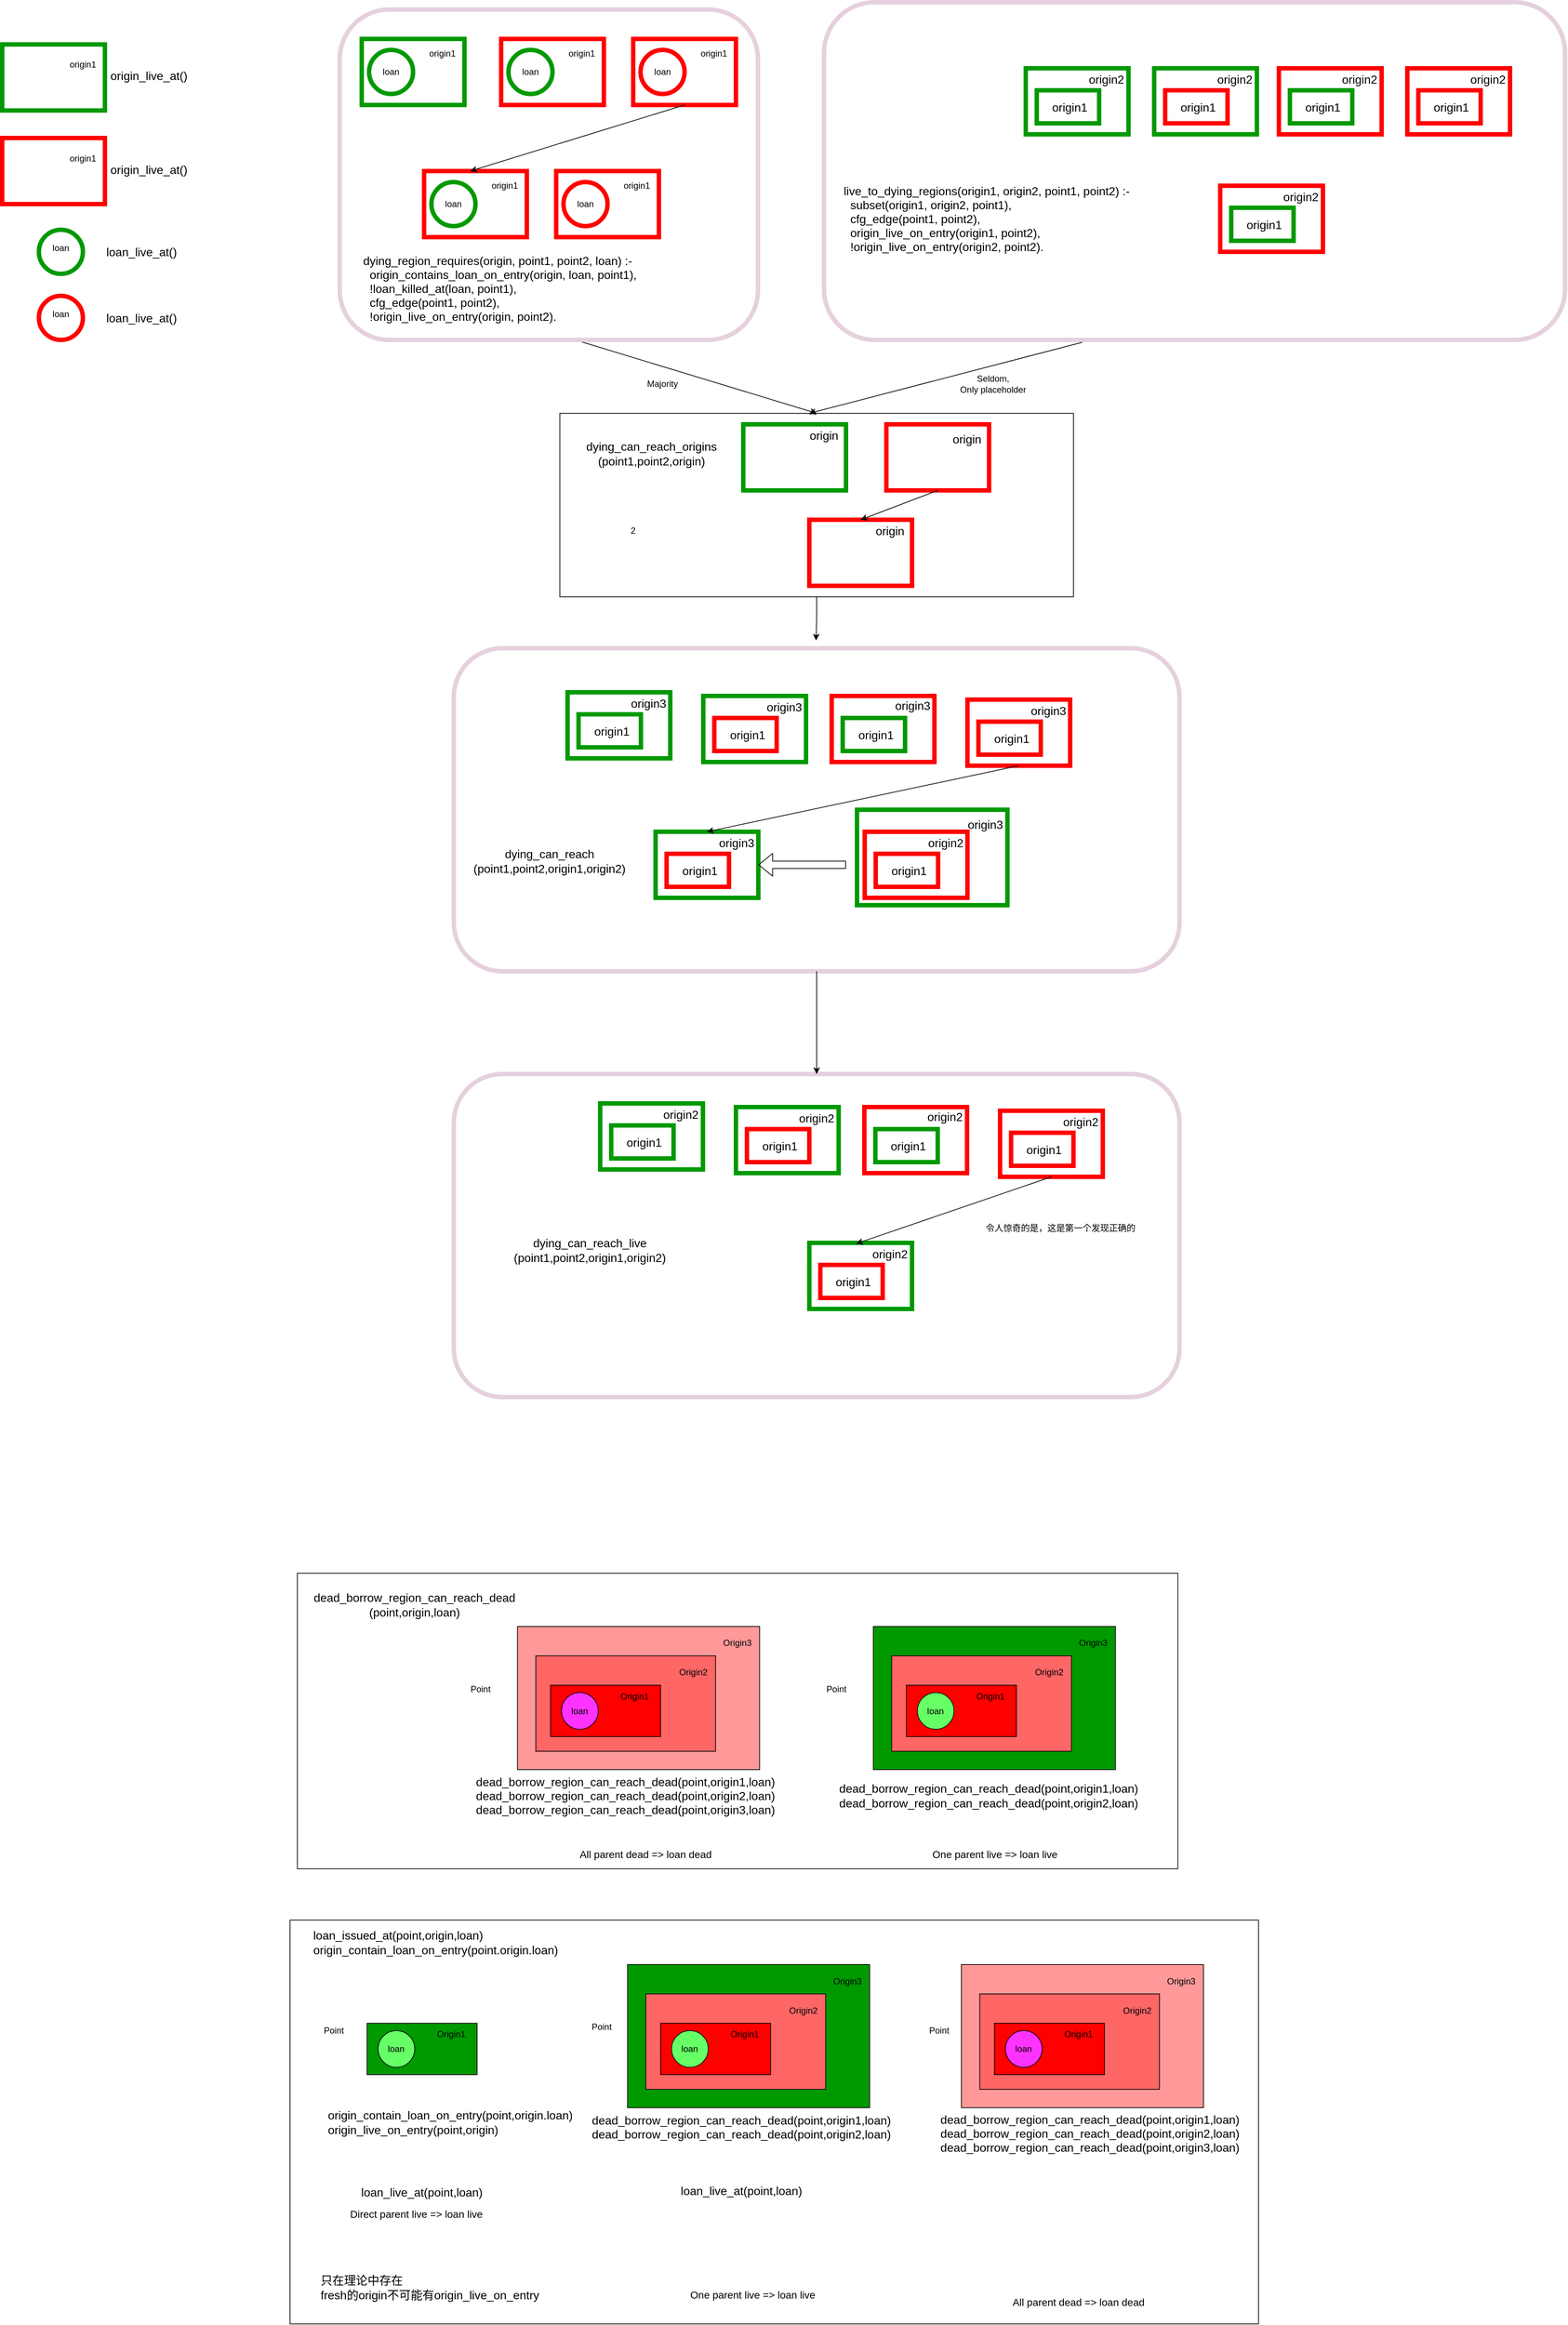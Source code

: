 <mxfile version="15.1.3" type="device"><diagram id="4ItoozWEmt4UMQ_Lu-9e" name="Page-1"><mxGraphModel dx="3694" dy="2750" grid="1" gridSize="10" guides="1" tooltips="1" connect="1" arrows="1" fold="1" page="1" pageScale="1" pageWidth="850" pageHeight="1100" math="0" shadow="0"><root><mxCell id="0"/><mxCell id="1" parent="0"/><mxCell id="hP6y3VwqV3rYE7MSqWvt-100" value="" style="rounded=1;whiteSpace=wrap;html=1;strokeWidth=6;strokeColor=#E6D0DE;" parent="1" vertex="1"><mxGeometry x="-124.5" y="720" width="989" height="440" as="geometry"/></mxCell><mxCell id="QGifvjvUcCHub6nVZ4dJ-1" value="" style="rounded=0;whiteSpace=wrap;html=1;strokeColor=#009900;strokeWidth=6;" parent="1" vertex="1"><mxGeometry x="425" y="940" width="205" height="130" as="geometry"/></mxCell><mxCell id="hP6y3VwqV3rYE7MSqWvt-101" value="" style="rounded=1;whiteSpace=wrap;html=1;strokeWidth=6;strokeColor=#E6D0DE;" parent="1" vertex="1"><mxGeometry x="-124.5" y="1300" width="989" height="440" as="geometry"/></mxCell><mxCell id="hP6y3VwqV3rYE7MSqWvt-128" style="edgeStyle=orthogonalEdgeStyle;rounded=0;orthogonalLoop=1;jettySize=auto;html=1;entryX=0.5;entryY=0;entryDx=0;entryDy=0;fontSize=16;" parent="1" source="hP6y3VwqV3rYE7MSqWvt-100" target="hP6y3VwqV3rYE7MSqWvt-101" edge="1"><mxGeometry relative="1" as="geometry"/></mxCell><mxCell id="hP6y3VwqV3rYE7MSqWvt-66" value="" style="rounded=1;whiteSpace=wrap;html=1;strokeWidth=6;strokeColor=#E6D0DE;" parent="1" vertex="1"><mxGeometry x="380" y="-160" width="1010" height="460" as="geometry"/></mxCell><mxCell id="gmZS5lx-OD6srE_DfvsA-1" value="" style="rounded=0;whiteSpace=wrap;html=1;fillColor=#FFFFFF;" parent="1" vertex="1"><mxGeometry x="-337.75" y="1980" width="1200" height="402.5" as="geometry"/></mxCell><mxCell id="gmZS5lx-OD6srE_DfvsA-12" value="" style="rounded=0;whiteSpace=wrap;html=1;fillColor=#FF9999;" parent="1" vertex="1"><mxGeometry x="-37.75" y="2052.5" width="330" height="195" as="geometry"/></mxCell><mxCell id="gmZS5lx-OD6srE_DfvsA-8" value="" style="rounded=0;whiteSpace=wrap;html=1;fillColor=#FF6666;" parent="1" vertex="1"><mxGeometry x="-12.75" y="2092.5" width="245" height="130" as="geometry"/></mxCell><mxCell id="8dX1J-5f6YRlSmqiTuca-151" value="" style="edgeStyle=orthogonalEdgeStyle;rounded=0;orthogonalLoop=1;jettySize=auto;html=1;fontSize=14;entryX=0.492;entryY=-0.002;entryDx=0;entryDy=0;entryPerimeter=0;" parent="1" source="8dX1J-5f6YRlSmqiTuca-64" edge="1"><mxGeometry relative="1" as="geometry"><mxPoint x="369.24" y="709.5" as="targetPoint"/></mxGeometry></mxCell><mxCell id="8dX1J-5f6YRlSmqiTuca-64" value="" style="rounded=0;whiteSpace=wrap;html=1;fillColor=#FFFFFF;" parent="1" vertex="1"><mxGeometry x="20" y="400" width="700" height="250" as="geometry"/></mxCell><mxCell id="8dX1J-5f6YRlSmqiTuca-73" value="dying_can_reach_origins&lt;br style=&quot;font-size: 16px;&quot;&gt;(point1,point2,origin)" style="text;html=1;strokeColor=none;fillColor=none;align=center;verticalAlign=middle;whiteSpace=wrap;rounded=0;fontSize=16;" parent="1" vertex="1"><mxGeometry x="125" y="445" width="40" height="20" as="geometry"/></mxCell><mxCell id="8dX1J-5f6YRlSmqiTuca-79" value="" style="endArrow=classic;html=1;fontSize=14;exitX=0.482;exitY=1;exitDx=0;exitDy=0;exitPerimeter=0;entryX=0.5;entryY=0;entryDx=0;entryDy=0;" parent="1" target="8dX1J-5f6YRlSmqiTuca-64" edge="1"><mxGeometry width="50" height="50" relative="1" as="geometry"><mxPoint x="41" y="300" as="sourcePoint"/><mxPoint x="370" y="320" as="targetPoint"/></mxGeometry></mxCell><mxCell id="8dX1J-5f6YRlSmqiTuca-80" value="" style="endArrow=classic;html=1;fontSize=14;exitX=0.516;exitY=1.008;exitDx=0;exitDy=0;exitPerimeter=0;" parent="1" edge="1"><mxGeometry width="50" height="50" relative="1" as="geometry"><mxPoint x="732.02" y="303.28" as="sourcePoint"/><mxPoint x="360" y="400" as="targetPoint"/></mxGeometry></mxCell><mxCell id="8dX1J-5f6YRlSmqiTuca-94" value="dying_can_reach&lt;br style=&quot;font-size: 16px;&quot;&gt;(point1,point2,origin1,origin2)" style="text;html=1;strokeColor=none;fillColor=none;align=center;verticalAlign=middle;whiteSpace=wrap;rounded=0;fontSize=16;" parent="1" vertex="1"><mxGeometry x="-14.5" y="1000" width="40" height="20" as="geometry"/></mxCell><mxCell id="8dX1J-5f6YRlSmqiTuca-169" value="dying_can_reach_live&lt;br style=&quot;font-size: 16px;&quot;&gt;(point1,point2,origin1,origin2)" style="text;html=1;strokeColor=none;fillColor=none;align=center;verticalAlign=middle;whiteSpace=wrap;rounded=0;fontSize=16;" parent="1" vertex="1"><mxGeometry x="41.25" y="1530" width="40" height="20" as="geometry"/></mxCell><mxCell id="-txUx5UtsufA0qWCfWp3-2" value="Majority" style="text;html=1;strokeColor=none;fillColor=none;align=center;verticalAlign=middle;whiteSpace=wrap;rounded=0;" parent="1" vertex="1"><mxGeometry x="140" y="350" width="40" height="20" as="geometry"/></mxCell><mxCell id="-txUx5UtsufA0qWCfWp3-3" value="Seldom, &lt;br&gt;Only placeholder" style="text;html=1;strokeColor=none;fillColor=none;align=center;verticalAlign=middle;whiteSpace=wrap;rounded=0;" parent="1" vertex="1"><mxGeometry x="561" y="350" width="99" height="20" as="geometry"/></mxCell><mxCell id="Sg-m3zL4Ny38khA4gVC3-3" value="2" style="text;html=1;strokeColor=none;fillColor=none;align=center;verticalAlign=middle;whiteSpace=wrap;rounded=0;" parent="1" vertex="1"><mxGeometry x="100" y="550" width="40" height="20" as="geometry"/></mxCell><mxCell id="gmZS5lx-OD6srE_DfvsA-3" value="" style="rounded=0;whiteSpace=wrap;html=1;fillColor=#FF0000;" parent="1" vertex="1"><mxGeometry x="7.25" y="2132.5" width="150" height="70" as="geometry"/></mxCell><mxCell id="gmZS5lx-OD6srE_DfvsA-4" value="Origin1" style="text;html=1;strokeColor=none;fillColor=none;align=center;verticalAlign=middle;whiteSpace=wrap;rounded=0;" parent="1" vertex="1"><mxGeometry x="102.25" y="2137.5" width="40" height="20" as="geometry"/></mxCell><mxCell id="gmZS5lx-OD6srE_DfvsA-5" value="Point" style="text;html=1;strokeColor=none;fillColor=none;align=center;verticalAlign=middle;whiteSpace=wrap;rounded=0;fontSize=12;" parent="1" vertex="1"><mxGeometry x="-107.75" y="2127.5" width="40" height="20" as="geometry"/></mxCell><mxCell id="gmZS5lx-OD6srE_DfvsA-9" value="Origin2" style="text;html=1;strokeColor=none;fillColor=none;align=center;verticalAlign=middle;whiteSpace=wrap;rounded=0;" parent="1" vertex="1"><mxGeometry x="182.25" y="2102.5" width="40" height="25" as="geometry"/></mxCell><mxCell id="gmZS5lx-OD6srE_DfvsA-10" value="" style="ellipse;whiteSpace=wrap;html=1;aspect=fixed;fillColor=#ff33ff;" parent="1" vertex="1"><mxGeometry x="22.25" y="2142.5" width="50" height="50" as="geometry"/></mxCell><mxCell id="gmZS5lx-OD6srE_DfvsA-11" value="loan" style="text;html=1;strokeColor=none;fillColor=none;align=center;verticalAlign=middle;whiteSpace=wrap;rounded=0;" parent="1" vertex="1"><mxGeometry x="27.25" y="2157.5" width="40" height="20" as="geometry"/></mxCell><mxCell id="gmZS5lx-OD6srE_DfvsA-13" value="Origin3" style="text;html=1;strokeColor=none;fillColor=none;align=center;verticalAlign=middle;whiteSpace=wrap;rounded=0;" parent="1" vertex="1"><mxGeometry x="242.25" y="2062.5" width="40" height="25" as="geometry"/></mxCell><mxCell id="gmZS5lx-OD6srE_DfvsA-15" value="All parent dead =&amp;gt; loan dead" style="text;html=1;strokeColor=none;fillColor=none;align=center;verticalAlign=middle;whiteSpace=wrap;rounded=0;fontSize=14;" parent="1" vertex="1"><mxGeometry x="42.25" y="2352.5" width="190" height="20" as="geometry"/></mxCell><mxCell id="gmZS5lx-OD6srE_DfvsA-16" value="" style="rounded=0;whiteSpace=wrap;html=1;fillColor=#009900;" parent="1" vertex="1"><mxGeometry x="447.25" y="2052.5" width="330" height="195" as="geometry"/></mxCell><mxCell id="gmZS5lx-OD6srE_DfvsA-17" value="" style="rounded=0;whiteSpace=wrap;html=1;fillColor=#FF6666;" parent="1" vertex="1"><mxGeometry x="472.25" y="2092.5" width="245" height="130" as="geometry"/></mxCell><mxCell id="gmZS5lx-OD6srE_DfvsA-18" value="" style="rounded=0;whiteSpace=wrap;html=1;fillColor=#FF0000;" parent="1" vertex="1"><mxGeometry x="492.25" y="2132.5" width="150" height="70" as="geometry"/></mxCell><mxCell id="gmZS5lx-OD6srE_DfvsA-19" value="Origin1" style="text;html=1;strokeColor=none;fillColor=none;align=center;verticalAlign=middle;whiteSpace=wrap;rounded=0;" parent="1" vertex="1"><mxGeometry x="587.25" y="2137.5" width="40" height="20" as="geometry"/></mxCell><mxCell id="gmZS5lx-OD6srE_DfvsA-20" value="Point" style="text;html=1;strokeColor=none;fillColor=none;align=center;verticalAlign=middle;whiteSpace=wrap;rounded=0;fontSize=12;" parent="1" vertex="1"><mxGeometry x="377.25" y="2127.5" width="40" height="20" as="geometry"/></mxCell><mxCell id="gmZS5lx-OD6srE_DfvsA-21" value="Origin2" style="text;html=1;strokeColor=none;fillColor=none;align=center;verticalAlign=middle;whiteSpace=wrap;rounded=0;" parent="1" vertex="1"><mxGeometry x="667.25" y="2102.5" width="40" height="25" as="geometry"/></mxCell><mxCell id="gmZS5lx-OD6srE_DfvsA-22" value="" style="ellipse;whiteSpace=wrap;html=1;aspect=fixed;fillColor=#66ff66;" parent="1" vertex="1"><mxGeometry x="507.25" y="2142.5" width="50" height="50" as="geometry"/></mxCell><mxCell id="gmZS5lx-OD6srE_DfvsA-23" value="loan" style="text;html=1;strokeColor=none;fillColor=none;align=center;verticalAlign=middle;whiteSpace=wrap;rounded=0;" parent="1" vertex="1"><mxGeometry x="512.25" y="2157.5" width="40" height="20" as="geometry"/></mxCell><mxCell id="gmZS5lx-OD6srE_DfvsA-24" value="Origin3" style="text;html=1;strokeColor=none;fillColor=none;align=center;verticalAlign=middle;whiteSpace=wrap;rounded=0;" parent="1" vertex="1"><mxGeometry x="727.25" y="2062.5" width="40" height="25" as="geometry"/></mxCell><mxCell id="gmZS5lx-OD6srE_DfvsA-25" value="One parent live =&amp;gt; loan live" style="text;html=1;strokeColor=none;fillColor=none;align=center;verticalAlign=middle;whiteSpace=wrap;rounded=0;fontSize=14;" parent="1" vertex="1"><mxGeometry x="517.75" y="2352.5" width="190" height="20" as="geometry"/></mxCell><mxCell id="gmZS5lx-OD6srE_DfvsA-27" value="dead_borrow_region_can_reach_dead&lt;br&gt;(point,origin,loan)" style="text;html=1;strokeColor=none;fillColor=none;align=center;verticalAlign=middle;whiteSpace=wrap;rounded=0;fontSize=16;" parent="1" vertex="1"><mxGeometry x="-197.75" y="2012.5" width="40" height="20" as="geometry"/></mxCell><mxCell id="gmZS5lx-OD6srE_DfvsA-30" value="dead_borrow_region_can_reach_dead(point,origin1,loan)&lt;br&gt;dead_borrow_region_can_reach_dead(point,origin2,loan)&lt;br&gt;dead_borrow_region_can_reach_dead(point,origin3,loan)" style="text;html=1;strokeColor=none;fillColor=none;align=center;verticalAlign=middle;whiteSpace=wrap;rounded=0;fontSize=16;" parent="1" vertex="1"><mxGeometry x="-127.75" y="2272.5" width="475" height="20" as="geometry"/></mxCell><mxCell id="gmZS5lx-OD6srE_DfvsA-32" value="dead_borrow_region_can_reach_dead(point,origin1,loan)&lt;br&gt;dead_borrow_region_can_reach_dead(point,origin2,loan)&lt;br&gt;" style="text;html=1;strokeColor=none;fillColor=none;align=center;verticalAlign=middle;whiteSpace=wrap;rounded=0;fontSize=16;" parent="1" vertex="1"><mxGeometry x="367.25" y="2272.5" width="475" height="20" as="geometry"/></mxCell><mxCell id="gmZS5lx-OD6srE_DfvsA-33" value="" style="rounded=0;whiteSpace=wrap;html=1;fillColor=#FFFFFF;" parent="1" vertex="1"><mxGeometry x="-347.75" y="2452.5" width="1320" height="550" as="geometry"/></mxCell><mxCell id="gmZS5lx-OD6srE_DfvsA-36" value="" style="rounded=0;whiteSpace=wrap;html=1;fillColor=#009900;" parent="1" vertex="1"><mxGeometry x="-242.75" y="2593" width="150" height="70" as="geometry"/></mxCell><mxCell id="gmZS5lx-OD6srE_DfvsA-37" value="Origin1" style="text;html=1;strokeColor=none;fillColor=none;align=center;verticalAlign=middle;whiteSpace=wrap;rounded=0;" parent="1" vertex="1"><mxGeometry x="-147.75" y="2598" width="40" height="20" as="geometry"/></mxCell><mxCell id="gmZS5lx-OD6srE_DfvsA-38" value="Point" style="text;html=1;strokeColor=none;fillColor=none;align=center;verticalAlign=middle;whiteSpace=wrap;rounded=0;fontSize=12;" parent="1" vertex="1"><mxGeometry x="-307.75" y="2593" width="40" height="20" as="geometry"/></mxCell><mxCell id="gmZS5lx-OD6srE_DfvsA-40" value="" style="ellipse;whiteSpace=wrap;html=1;aspect=fixed;fillColor=#66ff66;" parent="1" vertex="1"><mxGeometry x="-227.75" y="2603" width="50" height="50" as="geometry"/></mxCell><mxCell id="gmZS5lx-OD6srE_DfvsA-41" value="loan" style="text;html=1;strokeColor=none;fillColor=none;align=center;verticalAlign=middle;whiteSpace=wrap;rounded=0;" parent="1" vertex="1"><mxGeometry x="-222.75" y="2618" width="40" height="20" as="geometry"/></mxCell><mxCell id="gmZS5lx-OD6srE_DfvsA-43" value="Direct parent live =&amp;gt; loan live" style="text;html=1;strokeColor=none;fillColor=none;align=center;verticalAlign=middle;whiteSpace=wrap;rounded=0;fontSize=14;" parent="1" vertex="1"><mxGeometry x="-317.75" y="2842.5" width="285" height="20" as="geometry"/></mxCell><mxCell id="gmZS5lx-OD6srE_DfvsA-44" value="" style="rounded=0;whiteSpace=wrap;html=1;fillColor=#009900;" parent="1" vertex="1"><mxGeometry x="112.25" y="2513" width="330" height="195" as="geometry"/></mxCell><mxCell id="gmZS5lx-OD6srE_DfvsA-45" value="" style="rounded=0;whiteSpace=wrap;html=1;fillColor=#FF6666;" parent="1" vertex="1"><mxGeometry x="137.25" y="2553" width="245" height="130" as="geometry"/></mxCell><mxCell id="gmZS5lx-OD6srE_DfvsA-46" value="" style="rounded=0;whiteSpace=wrap;html=1;fillColor=#FF0000;" parent="1" vertex="1"><mxGeometry x="157.25" y="2593" width="150" height="70" as="geometry"/></mxCell><mxCell id="gmZS5lx-OD6srE_DfvsA-47" value="Origin1" style="text;html=1;strokeColor=none;fillColor=none;align=center;verticalAlign=middle;whiteSpace=wrap;rounded=0;" parent="1" vertex="1"><mxGeometry x="252.25" y="2598" width="40" height="20" as="geometry"/></mxCell><mxCell id="gmZS5lx-OD6srE_DfvsA-48" value="Point" style="text;html=1;strokeColor=none;fillColor=none;align=center;verticalAlign=middle;whiteSpace=wrap;rounded=0;fontSize=12;" parent="1" vertex="1"><mxGeometry x="57.25" y="2588" width="40" height="20" as="geometry"/></mxCell><mxCell id="gmZS5lx-OD6srE_DfvsA-49" value="Origin2" style="text;html=1;strokeColor=none;fillColor=none;align=center;verticalAlign=middle;whiteSpace=wrap;rounded=0;" parent="1" vertex="1"><mxGeometry x="332.25" y="2563" width="40" height="25" as="geometry"/></mxCell><mxCell id="gmZS5lx-OD6srE_DfvsA-50" value="" style="ellipse;whiteSpace=wrap;html=1;aspect=fixed;fillColor=#66ff66;" parent="1" vertex="1"><mxGeometry x="172.25" y="2603" width="50" height="50" as="geometry"/></mxCell><mxCell id="gmZS5lx-OD6srE_DfvsA-51" value="loan" style="text;html=1;strokeColor=none;fillColor=none;align=center;verticalAlign=middle;whiteSpace=wrap;rounded=0;" parent="1" vertex="1"><mxGeometry x="177.25" y="2618" width="40" height="20" as="geometry"/></mxCell><mxCell id="gmZS5lx-OD6srE_DfvsA-52" value="Origin3" style="text;html=1;strokeColor=none;fillColor=none;align=center;verticalAlign=middle;whiteSpace=wrap;rounded=0;" parent="1" vertex="1"><mxGeometry x="392.25" y="2523" width="40" height="25" as="geometry"/></mxCell><mxCell id="gmZS5lx-OD6srE_DfvsA-53" value="One parent live =&amp;gt; loan live" style="text;html=1;strokeColor=none;fillColor=none;align=center;verticalAlign=middle;whiteSpace=wrap;rounded=0;fontSize=14;" parent="1" vertex="1"><mxGeometry x="188.25" y="2952.5" width="190" height="20" as="geometry"/></mxCell><mxCell id="gmZS5lx-OD6srE_DfvsA-54" value="loan_issued_at(point,origin,loan)&lt;br&gt;origin_contain_loan_on_entry(point.origin.loan)" style="text;html=1;strokeColor=none;fillColor=none;align=left;verticalAlign=middle;whiteSpace=wrap;rounded=0;fontSize=16;" parent="1" vertex="1"><mxGeometry x="-317.75" y="2473" width="280" height="20" as="geometry"/></mxCell><mxCell id="gmZS5lx-OD6srE_DfvsA-56" value="dead_borrow_region_can_reach_dead(point,origin1,loan)&lt;br&gt;dead_borrow_region_can_reach_dead(point,origin2,loan)&lt;br&gt;&lt;br&gt;&lt;br&gt;&lt;br&gt;loan_live_at(point,loan)" style="text;html=1;strokeColor=none;fillColor=none;align=center;verticalAlign=middle;whiteSpace=wrap;rounded=0;fontSize=16;" parent="1" vertex="1"><mxGeometry x="30.25" y="2762.5" width="475" height="20" as="geometry"/></mxCell><mxCell id="gmZS5lx-OD6srE_DfvsA-67" value="" style="rounded=0;whiteSpace=wrap;html=1;fillColor=#FF9999;" parent="1" vertex="1"><mxGeometry x="567.25" y="2513" width="330" height="195" as="geometry"/></mxCell><mxCell id="gmZS5lx-OD6srE_DfvsA-68" value="" style="rounded=0;whiteSpace=wrap;html=1;fillColor=#FF6666;" parent="1" vertex="1"><mxGeometry x="592.25" y="2553" width="245" height="130" as="geometry"/></mxCell><mxCell id="gmZS5lx-OD6srE_DfvsA-69" value="" style="rounded=0;whiteSpace=wrap;html=1;fillColor=#FF0000;" parent="1" vertex="1"><mxGeometry x="612.25" y="2593" width="150" height="70" as="geometry"/></mxCell><mxCell id="gmZS5lx-OD6srE_DfvsA-70" value="Origin1" style="text;html=1;strokeColor=none;fillColor=none;align=center;verticalAlign=middle;whiteSpace=wrap;rounded=0;" parent="1" vertex="1"><mxGeometry x="707.25" y="2598" width="40" height="20" as="geometry"/></mxCell><mxCell id="gmZS5lx-OD6srE_DfvsA-71" value="Point" style="text;html=1;strokeColor=none;fillColor=none;align=center;verticalAlign=middle;whiteSpace=wrap;rounded=0;fontSize=12;" parent="1" vertex="1"><mxGeometry x="517.25" y="2593" width="40" height="20" as="geometry"/></mxCell><mxCell id="gmZS5lx-OD6srE_DfvsA-72" value="Origin2" style="text;html=1;strokeColor=none;fillColor=none;align=center;verticalAlign=middle;whiteSpace=wrap;rounded=0;" parent="1" vertex="1"><mxGeometry x="787.25" y="2563" width="40" height="25" as="geometry"/></mxCell><mxCell id="gmZS5lx-OD6srE_DfvsA-73" value="" style="ellipse;whiteSpace=wrap;html=1;aspect=fixed;fillColor=#ff33ff;" parent="1" vertex="1"><mxGeometry x="627.25" y="2603" width="50" height="50" as="geometry"/></mxCell><mxCell id="gmZS5lx-OD6srE_DfvsA-74" value="loan" style="text;html=1;strokeColor=none;fillColor=none;align=center;verticalAlign=middle;whiteSpace=wrap;rounded=0;" parent="1" vertex="1"><mxGeometry x="632.25" y="2618" width="40" height="20" as="geometry"/></mxCell><mxCell id="gmZS5lx-OD6srE_DfvsA-75" value="Origin3" style="text;html=1;strokeColor=none;fillColor=none;align=center;verticalAlign=middle;whiteSpace=wrap;rounded=0;" parent="1" vertex="1"><mxGeometry x="847.25" y="2523" width="40" height="25" as="geometry"/></mxCell><mxCell id="gmZS5lx-OD6srE_DfvsA-76" value="All parent dead =&amp;gt; loan dead" style="text;html=1;strokeColor=none;fillColor=none;align=center;verticalAlign=middle;whiteSpace=wrap;rounded=0;fontSize=14;" parent="1" vertex="1"><mxGeometry x="632.25" y="2962.5" width="190" height="20" as="geometry"/></mxCell><mxCell id="gmZS5lx-OD6srE_DfvsA-77" value="dead_borrow_region_can_reach_dead(point,origin1,loan)&lt;br&gt;dead_borrow_region_can_reach_dead(point,origin2,loan)&lt;br&gt;dead_borrow_region_can_reach_dead(point,origin3,loan)" style="text;html=1;strokeColor=none;fillColor=none;align=center;verticalAlign=middle;whiteSpace=wrap;rounded=0;fontSize=16;" parent="1" vertex="1"><mxGeometry x="504.75" y="2733" width="475" height="20" as="geometry"/></mxCell><mxCell id="gmZS5lx-OD6srE_DfvsA-80" value="loan_live_at(point,loan)" style="text;html=1;strokeColor=none;fillColor=none;align=center;verticalAlign=middle;whiteSpace=wrap;rounded=0;fontSize=16;" parent="1" vertex="1"><mxGeometry x="-187.75" y="2812.5" width="40" height="20" as="geometry"/></mxCell><mxCell id="hP6y3VwqV3rYE7MSqWvt-5" value="origin_contain_loan_on_entry(point,origin.loan)&lt;br style=&quot;font-size: 16px;&quot;&gt;origin_live_on_entry(point,origin)" style="text;html=1;strokeColor=none;fillColor=none;align=left;verticalAlign=middle;whiteSpace=wrap;rounded=0;fontSize=16;" parent="1" vertex="1"><mxGeometry x="-297.75" y="2717.5" width="40" height="20" as="geometry"/></mxCell><mxCell id="hP6y3VwqV3rYE7MSqWvt-12" value="只在理论中存在&lt;br&gt;fresh的origin不可能有origin_live_on_entry" style="text;html=1;strokeColor=none;fillColor=none;align=left;verticalAlign=middle;whiteSpace=wrap;rounded=0;fontSize=16;" parent="1" vertex="1"><mxGeometry x="-307.75" y="2942.5" width="365" height="20" as="geometry"/></mxCell><mxCell id="hP6y3VwqV3rYE7MSqWvt-13" value="" style="rounded=1;whiteSpace=wrap;html=1;strokeWidth=6;strokeColor=#E6D0DE;" parent="1" vertex="1"><mxGeometry x="-280" y="-150" width="570" height="450" as="geometry"/></mxCell><mxCell id="hP6y3VwqV3rYE7MSqWvt-14" value="" style="rounded=0;whiteSpace=wrap;html=1;strokeColor=#009900;strokeWidth=6;" parent="1" vertex="1"><mxGeometry x="-250" y="-110" width="140" height="90" as="geometry"/></mxCell><mxCell id="hP6y3VwqV3rYE7MSqWvt-15" value="" style="ellipse;whiteSpace=wrap;html=1;aspect=fixed;strokeColor=#009900;strokeWidth=6;" parent="1" vertex="1"><mxGeometry x="-240" y="-95" width="60" height="60" as="geometry"/></mxCell><mxCell id="hP6y3VwqV3rYE7MSqWvt-16" value="loan" style="text;html=1;strokeColor=none;fillColor=none;align=center;verticalAlign=middle;whiteSpace=wrap;rounded=0;" parent="1" vertex="1"><mxGeometry x="-230" y="-75" width="40" height="20" as="geometry"/></mxCell><mxCell id="hP6y3VwqV3rYE7MSqWvt-17" value="origin1" style="text;html=1;strokeColor=none;fillColor=none;align=center;verticalAlign=middle;whiteSpace=wrap;rounded=0;" parent="1" vertex="1"><mxGeometry x="-160" y="-100" width="40" height="20" as="geometry"/></mxCell><mxCell id="hP6y3VwqV3rYE7MSqWvt-18" value="" style="rounded=0;whiteSpace=wrap;html=1;strokeWidth=6;strokeColor=#FF0000;" parent="1" vertex="1"><mxGeometry x="-60" y="-110" width="140" height="90" as="geometry"/></mxCell><mxCell id="hP6y3VwqV3rYE7MSqWvt-19" value="" style="ellipse;whiteSpace=wrap;html=1;aspect=fixed;strokeColor=#009900;strokeWidth=6;" parent="1" vertex="1"><mxGeometry x="-50" y="-95" width="60" height="60" as="geometry"/></mxCell><mxCell id="hP6y3VwqV3rYE7MSqWvt-20" value="loan" style="text;html=1;strokeColor=none;fillColor=none;align=center;verticalAlign=middle;whiteSpace=wrap;rounded=0;" parent="1" vertex="1"><mxGeometry x="-40" y="-75" width="40" height="20" as="geometry"/></mxCell><mxCell id="hP6y3VwqV3rYE7MSqWvt-21" value="origin1" style="text;html=1;strokeColor=none;fillColor=none;align=center;verticalAlign=middle;whiteSpace=wrap;rounded=0;" parent="1" vertex="1"><mxGeometry x="30" y="-100" width="40" height="20" as="geometry"/></mxCell><mxCell id="hP6y3VwqV3rYE7MSqWvt-22" value="" style="rounded=0;whiteSpace=wrap;html=1;strokeWidth=6;strokeColor=#FF0000;" parent="1" vertex="1"><mxGeometry x="120" y="-110" width="140" height="90" as="geometry"/></mxCell><mxCell id="hP6y3VwqV3rYE7MSqWvt-23" value="" style="ellipse;whiteSpace=wrap;html=1;aspect=fixed;strokeWidth=6;strokeColor=#FF0000;" parent="1" vertex="1"><mxGeometry x="130" y="-95" width="60" height="60" as="geometry"/></mxCell><mxCell id="hP6y3VwqV3rYE7MSqWvt-24" value="loan" style="text;html=1;strokeColor=none;fillColor=none;align=center;verticalAlign=middle;whiteSpace=wrap;rounded=0;" parent="1" vertex="1"><mxGeometry x="140" y="-75" width="40" height="20" as="geometry"/></mxCell><mxCell id="hP6y3VwqV3rYE7MSqWvt-25" value="origin1" style="text;html=1;strokeColor=none;fillColor=none;align=center;verticalAlign=middle;whiteSpace=wrap;rounded=0;" parent="1" vertex="1"><mxGeometry x="210" y="-100" width="40" height="20" as="geometry"/></mxCell><mxCell id="hP6y3VwqV3rYE7MSqWvt-26" value="" style="rounded=0;whiteSpace=wrap;html=1;strokeWidth=6;strokeColor=#FF0000;" parent="1" vertex="1"><mxGeometry x="-165" y="70" width="140" height="90" as="geometry"/></mxCell><mxCell id="hP6y3VwqV3rYE7MSqWvt-27" value="" style="ellipse;whiteSpace=wrap;html=1;aspect=fixed;strokeColor=#009900;strokeWidth=6;" parent="1" vertex="1"><mxGeometry x="-155" y="85" width="60" height="60" as="geometry"/></mxCell><mxCell id="hP6y3VwqV3rYE7MSqWvt-28" value="loan" style="text;html=1;strokeColor=none;fillColor=none;align=center;verticalAlign=middle;whiteSpace=wrap;rounded=0;" parent="1" vertex="1"><mxGeometry x="-145" y="105" width="40" height="20" as="geometry"/></mxCell><mxCell id="hP6y3VwqV3rYE7MSqWvt-29" value="origin1" style="text;html=1;strokeColor=none;fillColor=none;align=center;verticalAlign=middle;whiteSpace=wrap;rounded=0;" parent="1" vertex="1"><mxGeometry x="-75" y="80" width="40" height="20" as="geometry"/></mxCell><mxCell id="hP6y3VwqV3rYE7MSqWvt-30" value="" style="rounded=0;whiteSpace=wrap;html=1;strokeWidth=6;strokeColor=#FF0000;" parent="1" vertex="1"><mxGeometry x="15" y="70" width="140" height="90" as="geometry"/></mxCell><mxCell id="hP6y3VwqV3rYE7MSqWvt-31" value="" style="ellipse;whiteSpace=wrap;html=1;aspect=fixed;strokeWidth=6;strokeColor=#FF0000;" parent="1" vertex="1"><mxGeometry x="25" y="85" width="60" height="60" as="geometry"/></mxCell><mxCell id="hP6y3VwqV3rYE7MSqWvt-32" value="loan" style="text;html=1;strokeColor=none;fillColor=none;align=center;verticalAlign=middle;whiteSpace=wrap;rounded=0;" parent="1" vertex="1"><mxGeometry x="35" y="105" width="40" height="20" as="geometry"/></mxCell><mxCell id="hP6y3VwqV3rYE7MSqWvt-33" value="origin1" style="text;html=1;strokeColor=none;fillColor=none;align=center;verticalAlign=middle;whiteSpace=wrap;rounded=0;" parent="1" vertex="1"><mxGeometry x="105" y="80" width="40" height="20" as="geometry"/></mxCell><mxCell id="hP6y3VwqV3rYE7MSqWvt-35" value="&lt;div style=&quot;font-size: 16px;&quot;&gt;dying_region_requires(origin, point1, point2, loan) :-&lt;/div&gt;&lt;div style=&quot;font-size: 16px;&quot;&gt;&amp;nbsp; origin_contains_loan_on_entry(origin, loan, point1),&lt;/div&gt;&lt;div style=&quot;font-size: 16px;&quot;&gt;&amp;nbsp; !loan_killed_at(loan, point1),&lt;/div&gt;&lt;div style=&quot;font-size: 16px;&quot;&gt;&amp;nbsp; cfg_edge(point1, point2),&lt;/div&gt;&lt;div style=&quot;font-size: 16px;&quot;&gt;&amp;nbsp; !origin_live_on_entry(origin, point2).&lt;/div&gt;" style="text;html=1;strokeColor=none;fillColor=none;align=left;verticalAlign=middle;whiteSpace=wrap;rounded=0;fontSize=16;" parent="1" vertex="1"><mxGeometry x="-250" y="180" width="430" height="100" as="geometry"/></mxCell><mxCell id="hP6y3VwqV3rYE7MSqWvt-41" value="" style="endArrow=classic;html=1;fontSize=16;exitX=0.5;exitY=1;exitDx=0;exitDy=0;entryX=0.45;entryY=0;entryDx=0;entryDy=0;entryPerimeter=0;" parent="1" source="hP6y3VwqV3rYE7MSqWvt-22" target="hP6y3VwqV3rYE7MSqWvt-26" edge="1"><mxGeometry width="50" height="50" relative="1" as="geometry"><mxPoint x="-230" y="90" as="sourcePoint"/><mxPoint x="80" y="70" as="targetPoint"/></mxGeometry></mxCell><mxCell id="hP6y3VwqV3rYE7MSqWvt-43" value="live_to_dying_regions(origin1, origin2, point1, point2) :-&lt;br&gt;&amp;nbsp; subset(origin1, origin2, point1),&lt;br&gt;&amp;nbsp; cfg_edge(point1, point2),&lt;br&gt;&amp;nbsp; origin_live_on_entry(origin1, point2),&lt;br&gt;&amp;nbsp; !origin_live_on_entry(origin2, point2)." style="text;html=1;strokeColor=none;fillColor=none;align=left;verticalAlign=middle;whiteSpace=wrap;rounded=0;fontSize=16;" parent="1" vertex="1"><mxGeometry x="405" y="80" width="405" height="110" as="geometry"/></mxCell><mxCell id="hP6y3VwqV3rYE7MSqWvt-45" value="" style="rounded=0;whiteSpace=wrap;html=1;strokeColor=#009900;strokeWidth=6;" parent="1" vertex="1"><mxGeometry x="655" y="-70" width="140" height="90" as="geometry"/></mxCell><mxCell id="hP6y3VwqV3rYE7MSqWvt-46" value="" style="rounded=0;whiteSpace=wrap;html=1;strokeColor=#009900;strokeWidth=6;" parent="1" vertex="1"><mxGeometry x="670" y="-40" width="85" height="45" as="geometry"/></mxCell><mxCell id="hP6y3VwqV3rYE7MSqWvt-47" value="origin1" style="text;html=1;strokeColor=none;fillColor=none;align=center;verticalAlign=middle;whiteSpace=wrap;rounded=0;fontSize=16;" parent="1" vertex="1"><mxGeometry x="695" y="-27.5" width="40" height="20" as="geometry"/></mxCell><mxCell id="hP6y3VwqV3rYE7MSqWvt-48" value="origin2" style="text;html=1;strokeColor=none;fillColor=none;align=center;verticalAlign=middle;whiteSpace=wrap;rounded=0;fontSize=16;" parent="1" vertex="1"><mxGeometry x="745" y="-65" width="40" height="20" as="geometry"/></mxCell><mxCell id="hP6y3VwqV3rYE7MSqWvt-50" value="" style="rounded=0;whiteSpace=wrap;html=1;strokeColor=#009900;strokeWidth=6;" parent="1" vertex="1"><mxGeometry x="830" y="-70" width="140" height="90" as="geometry"/></mxCell><mxCell id="hP6y3VwqV3rYE7MSqWvt-51" value="" style="rounded=0;whiteSpace=wrap;html=1;strokeWidth=6;strokeColor=#ff0000;" parent="1" vertex="1"><mxGeometry x="845" y="-40" width="85" height="45" as="geometry"/></mxCell><mxCell id="hP6y3VwqV3rYE7MSqWvt-52" value="origin1" style="text;html=1;strokeColor=none;fillColor=none;align=center;verticalAlign=middle;whiteSpace=wrap;rounded=0;fontSize=16;" parent="1" vertex="1"><mxGeometry x="870" y="-27.5" width="40" height="20" as="geometry"/></mxCell><mxCell id="hP6y3VwqV3rYE7MSqWvt-53" value="origin2" style="text;html=1;strokeColor=none;fillColor=none;align=center;verticalAlign=middle;whiteSpace=wrap;rounded=0;fontSize=16;" parent="1" vertex="1"><mxGeometry x="920" y="-65" width="40" height="20" as="geometry"/></mxCell><mxCell id="hP6y3VwqV3rYE7MSqWvt-54" value="" style="rounded=0;whiteSpace=wrap;html=1;strokeWidth=6;strokeColor=#ff0000;" parent="1" vertex="1"><mxGeometry x="1000" y="-70" width="140" height="90" as="geometry"/></mxCell><mxCell id="hP6y3VwqV3rYE7MSqWvt-55" value="" style="rounded=0;whiteSpace=wrap;html=1;strokeColor=#009900;strokeWidth=6;" parent="1" vertex="1"><mxGeometry x="1015" y="-40" width="85" height="45" as="geometry"/></mxCell><mxCell id="hP6y3VwqV3rYE7MSqWvt-56" value="origin1" style="text;html=1;strokeColor=none;fillColor=none;align=center;verticalAlign=middle;whiteSpace=wrap;rounded=0;fontSize=16;" parent="1" vertex="1"><mxGeometry x="1040" y="-27.5" width="40" height="20" as="geometry"/></mxCell><mxCell id="hP6y3VwqV3rYE7MSqWvt-57" value="origin2" style="text;html=1;strokeColor=none;fillColor=none;align=center;verticalAlign=middle;whiteSpace=wrap;rounded=0;fontSize=16;" parent="1" vertex="1"><mxGeometry x="1090" y="-65" width="40" height="20" as="geometry"/></mxCell><mxCell id="hP6y3VwqV3rYE7MSqWvt-58" value="" style="rounded=0;whiteSpace=wrap;html=1;strokeWidth=6;strokeColor=#ff0000;" parent="1" vertex="1"><mxGeometry x="1175" y="-70" width="140" height="90" as="geometry"/></mxCell><mxCell id="hP6y3VwqV3rYE7MSqWvt-59" value="" style="rounded=0;whiteSpace=wrap;html=1;strokeWidth=6;strokeColor=#ff0000;" parent="1" vertex="1"><mxGeometry x="1190" y="-40" width="85" height="45" as="geometry"/></mxCell><mxCell id="hP6y3VwqV3rYE7MSqWvt-60" value="origin1" style="text;html=1;strokeColor=none;fillColor=none;align=center;verticalAlign=middle;whiteSpace=wrap;rounded=0;fontSize=16;" parent="1" vertex="1"><mxGeometry x="1215" y="-27.5" width="40" height="20" as="geometry"/></mxCell><mxCell id="hP6y3VwqV3rYE7MSqWvt-61" value="origin2" style="text;html=1;strokeColor=none;fillColor=none;align=center;verticalAlign=middle;whiteSpace=wrap;rounded=0;fontSize=16;" parent="1" vertex="1"><mxGeometry x="1265" y="-65" width="40" height="20" as="geometry"/></mxCell><mxCell id="hP6y3VwqV3rYE7MSqWvt-62" value="" style="rounded=0;whiteSpace=wrap;html=1;strokeWidth=6;strokeColor=#ff0000;" parent="1" vertex="1"><mxGeometry x="920" y="90" width="140" height="90" as="geometry"/></mxCell><mxCell id="hP6y3VwqV3rYE7MSqWvt-63" value="" style="rounded=0;whiteSpace=wrap;html=1;strokeColor=#009900;strokeWidth=6;" parent="1" vertex="1"><mxGeometry x="935" y="120" width="85" height="45" as="geometry"/></mxCell><mxCell id="hP6y3VwqV3rYE7MSqWvt-64" value="origin1" style="text;html=1;strokeColor=none;fillColor=none;align=center;verticalAlign=middle;whiteSpace=wrap;rounded=0;fontSize=16;" parent="1" vertex="1"><mxGeometry x="960" y="132.5" width="40" height="20" as="geometry"/></mxCell><mxCell id="hP6y3VwqV3rYE7MSqWvt-65" value="origin2" style="text;html=1;strokeColor=none;fillColor=none;align=center;verticalAlign=middle;whiteSpace=wrap;rounded=0;fontSize=16;" parent="1" vertex="1"><mxGeometry x="1010" y="95" width="40" height="20" as="geometry"/></mxCell><mxCell id="hP6y3VwqV3rYE7MSqWvt-68" value="" style="rounded=0;whiteSpace=wrap;html=1;strokeColor=#009900;strokeWidth=6;" parent="1" vertex="1"><mxGeometry x="270" y="415" width="140" height="90" as="geometry"/></mxCell><mxCell id="hP6y3VwqV3rYE7MSqWvt-71" value="origin" style="text;html=1;strokeColor=none;fillColor=none;align=center;verticalAlign=middle;whiteSpace=wrap;rounded=0;fontSize=16;" parent="1" vertex="1"><mxGeometry x="360" y="420" width="40" height="20" as="geometry"/></mxCell><mxCell id="hP6y3VwqV3rYE7MSqWvt-72" value="" style="rounded=0;whiteSpace=wrap;html=1;strokeWidth=6;strokeColor=#ff0000;" parent="1" vertex="1"><mxGeometry x="360" y="545" width="140" height="90" as="geometry"/></mxCell><mxCell id="hP6y3VwqV3rYE7MSqWvt-73" value="origin" style="text;html=1;strokeColor=none;fillColor=none;align=center;verticalAlign=middle;whiteSpace=wrap;rounded=0;fontSize=16;" parent="1" vertex="1"><mxGeometry x="450" y="550" width="40" height="20" as="geometry"/></mxCell><mxCell id="hP6y3VwqV3rYE7MSqWvt-74" value="" style="rounded=0;whiteSpace=wrap;html=1;strokeWidth=6;strokeColor=#ff0000;" parent="1" vertex="1"><mxGeometry x="465" y="415" width="140" height="90" as="geometry"/></mxCell><mxCell id="hP6y3VwqV3rYE7MSqWvt-75" value="origin" style="text;html=1;strokeColor=none;fillColor=none;align=center;verticalAlign=middle;whiteSpace=wrap;rounded=0;fontSize=16;" parent="1" vertex="1"><mxGeometry x="555" y="425" width="40" height="20" as="geometry"/></mxCell><mxCell id="hP6y3VwqV3rYE7MSqWvt-76" value="" style="rounded=0;whiteSpace=wrap;html=1;strokeColor=#009900;strokeWidth=6;" parent="1" vertex="1"><mxGeometry x="30.5" y="780" width="140" height="90" as="geometry"/></mxCell><mxCell id="hP6y3VwqV3rYE7MSqWvt-77" value="" style="rounded=0;whiteSpace=wrap;html=1;strokeColor=#009900;strokeWidth=6;" parent="1" vertex="1"><mxGeometry x="45.5" y="810" width="85" height="45" as="geometry"/></mxCell><mxCell id="hP6y3VwqV3rYE7MSqWvt-78" value="origin1" style="text;html=1;strokeColor=none;fillColor=none;align=center;verticalAlign=middle;whiteSpace=wrap;rounded=0;fontSize=16;" parent="1" vertex="1"><mxGeometry x="70.5" y="822.5" width="40" height="20" as="geometry"/></mxCell><mxCell id="hP6y3VwqV3rYE7MSqWvt-79" value="origin3" style="text;html=1;strokeColor=none;fillColor=none;align=center;verticalAlign=middle;whiteSpace=wrap;rounded=0;fontSize=16;" parent="1" vertex="1"><mxGeometry x="120.5" y="785" width="40" height="20" as="geometry"/></mxCell><mxCell id="hP6y3VwqV3rYE7MSqWvt-80" value="" style="rounded=0;whiteSpace=wrap;html=1;strokeColor=#009900;strokeWidth=6;" parent="1" vertex="1"><mxGeometry x="215.5" y="785" width="140" height="90" as="geometry"/></mxCell><mxCell id="hP6y3VwqV3rYE7MSqWvt-81" value="" style="rounded=0;whiteSpace=wrap;html=1;strokeWidth=6;strokeColor=#ff0000;" parent="1" vertex="1"><mxGeometry x="230.5" y="815" width="85" height="45" as="geometry"/></mxCell><mxCell id="hP6y3VwqV3rYE7MSqWvt-82" value="origin1" style="text;html=1;strokeColor=none;fillColor=none;align=center;verticalAlign=middle;whiteSpace=wrap;rounded=0;fontSize=16;" parent="1" vertex="1"><mxGeometry x="255.5" y="827.5" width="40" height="20" as="geometry"/></mxCell><mxCell id="hP6y3VwqV3rYE7MSqWvt-83" value="origin3" style="text;html=1;strokeColor=none;fillColor=none;align=center;verticalAlign=middle;whiteSpace=wrap;rounded=0;fontSize=16;" parent="1" vertex="1"><mxGeometry x="305.5" y="790" width="40" height="20" as="geometry"/></mxCell><mxCell id="hP6y3VwqV3rYE7MSqWvt-84" value="" style="rounded=0;whiteSpace=wrap;html=1;strokeWidth=6;strokeColor=#FF0000;" parent="1" vertex="1"><mxGeometry x="390.5" y="785" width="140" height="90" as="geometry"/></mxCell><mxCell id="hP6y3VwqV3rYE7MSqWvt-85" value="" style="rounded=0;whiteSpace=wrap;html=1;strokeColor=#009900;strokeWidth=6;" parent="1" vertex="1"><mxGeometry x="405.5" y="815" width="85" height="45" as="geometry"/></mxCell><mxCell id="hP6y3VwqV3rYE7MSqWvt-86" value="origin1" style="text;html=1;strokeColor=none;fillColor=none;align=center;verticalAlign=middle;whiteSpace=wrap;rounded=0;fontSize=16;" parent="1" vertex="1"><mxGeometry x="430.5" y="827.5" width="40" height="20" as="geometry"/></mxCell><mxCell id="hP6y3VwqV3rYE7MSqWvt-87" value="origin3" style="text;html=1;strokeColor=none;fillColor=none;align=center;verticalAlign=middle;whiteSpace=wrap;rounded=0;fontSize=16;" parent="1" vertex="1"><mxGeometry x="480.5" y="790" width="40" height="15" as="geometry"/></mxCell><mxCell id="hP6y3VwqV3rYE7MSqWvt-88" value="" style="rounded=0;whiteSpace=wrap;html=1;strokeWidth=6;strokeColor=#FF0000;" parent="1" vertex="1"><mxGeometry x="575.5" y="790" width="140" height="90" as="geometry"/></mxCell><mxCell id="hP6y3VwqV3rYE7MSqWvt-89" value="" style="rounded=0;whiteSpace=wrap;html=1;strokeWidth=6;strokeColor=#ff0000;" parent="1" vertex="1"><mxGeometry x="590.5" y="820" width="85" height="45" as="geometry"/></mxCell><mxCell id="hP6y3VwqV3rYE7MSqWvt-90" value="origin1" style="text;html=1;strokeColor=none;fillColor=none;align=center;verticalAlign=middle;whiteSpace=wrap;rounded=0;fontSize=16;" parent="1" vertex="1"><mxGeometry x="615.5" y="832.5" width="40" height="20" as="geometry"/></mxCell><mxCell id="hP6y3VwqV3rYE7MSqWvt-91" value="origin3" style="text;html=1;strokeColor=none;fillColor=none;align=center;verticalAlign=middle;whiteSpace=wrap;rounded=0;fontSize=16;" parent="1" vertex="1"><mxGeometry x="665.5" y="795" width="40" height="20" as="geometry"/></mxCell><mxCell id="hP6y3VwqV3rYE7MSqWvt-92" value="" style="rounded=0;whiteSpace=wrap;html=1;strokeColor=#009900;strokeWidth=6;" parent="1" vertex="1"><mxGeometry x="150.5" y="970" width="140" height="90" as="geometry"/></mxCell><mxCell id="hP6y3VwqV3rYE7MSqWvt-93" value="" style="rounded=0;whiteSpace=wrap;html=1;strokeWidth=6;strokeColor=#ff0000;" parent="1" vertex="1"><mxGeometry x="165.5" y="1000" width="85" height="45" as="geometry"/></mxCell><mxCell id="hP6y3VwqV3rYE7MSqWvt-94" value="origin1" style="text;html=1;strokeColor=none;fillColor=none;align=center;verticalAlign=middle;whiteSpace=wrap;rounded=0;fontSize=16;" parent="1" vertex="1"><mxGeometry x="190.5" y="1012.5" width="40" height="20" as="geometry"/></mxCell><mxCell id="hP6y3VwqV3rYE7MSqWvt-95" value="origin3" style="text;html=1;strokeColor=none;fillColor=none;align=center;verticalAlign=middle;whiteSpace=wrap;rounded=0;fontSize=16;" parent="1" vertex="1"><mxGeometry x="240.5" y="975" width="40" height="20" as="geometry"/></mxCell><mxCell id="hP6y3VwqV3rYE7MSqWvt-96" value="" style="rounded=0;whiteSpace=wrap;html=1;strokeWidth=6;strokeColor=#FF0000;" parent="1" vertex="1"><mxGeometry x="435.5" y="970" width="140" height="90" as="geometry"/></mxCell><mxCell id="hP6y3VwqV3rYE7MSqWvt-97" value="" style="rounded=0;whiteSpace=wrap;html=1;strokeWidth=6;strokeColor=#ff0000;" parent="1" vertex="1"><mxGeometry x="450.5" y="1000" width="85" height="45" as="geometry"/></mxCell><mxCell id="hP6y3VwqV3rYE7MSqWvt-98" value="origin1" style="text;html=1;strokeColor=none;fillColor=none;align=center;verticalAlign=middle;whiteSpace=wrap;rounded=0;fontSize=16;" parent="1" vertex="1"><mxGeometry x="475.5" y="1012.5" width="40" height="20" as="geometry"/></mxCell><mxCell id="hP6y3VwqV3rYE7MSqWvt-99" value="origin2" style="text;html=1;strokeColor=none;fillColor=none;align=center;verticalAlign=middle;whiteSpace=wrap;rounded=0;fontSize=16;" parent="1" vertex="1"><mxGeometry x="525.5" y="975" width="40" height="20" as="geometry"/></mxCell><mxCell id="hP6y3VwqV3rYE7MSqWvt-103" value="" style="rounded=0;whiteSpace=wrap;html=1;strokeColor=#009900;strokeWidth=6;" parent="1" vertex="1"><mxGeometry x="75" y="1340" width="140" height="90" as="geometry"/></mxCell><mxCell id="hP6y3VwqV3rYE7MSqWvt-104" value="" style="rounded=0;whiteSpace=wrap;html=1;strokeColor=#009900;strokeWidth=6;" parent="1" vertex="1"><mxGeometry x="90" y="1370" width="85" height="45" as="geometry"/></mxCell><mxCell id="hP6y3VwqV3rYE7MSqWvt-105" value="origin1" style="text;html=1;strokeColor=none;fillColor=none;align=center;verticalAlign=middle;whiteSpace=wrap;rounded=0;fontSize=16;" parent="1" vertex="1"><mxGeometry x="115" y="1382.5" width="40" height="20" as="geometry"/></mxCell><mxCell id="hP6y3VwqV3rYE7MSqWvt-106" value="origin2" style="text;html=1;strokeColor=none;fillColor=none;align=center;verticalAlign=middle;whiteSpace=wrap;rounded=0;fontSize=16;" parent="1" vertex="1"><mxGeometry x="165" y="1345" width="40" height="20" as="geometry"/></mxCell><mxCell id="hP6y3VwqV3rYE7MSqWvt-107" value="" style="rounded=0;whiteSpace=wrap;html=1;strokeColor=#009900;strokeWidth=6;" parent="1" vertex="1"><mxGeometry x="260" y="1345" width="140" height="90" as="geometry"/></mxCell><mxCell id="hP6y3VwqV3rYE7MSqWvt-108" value="" style="rounded=0;whiteSpace=wrap;html=1;strokeWidth=6;strokeColor=#ff0000;" parent="1" vertex="1"><mxGeometry x="275" y="1375" width="85" height="45" as="geometry"/></mxCell><mxCell id="hP6y3VwqV3rYE7MSqWvt-109" value="origin1" style="text;html=1;strokeColor=none;fillColor=none;align=center;verticalAlign=middle;whiteSpace=wrap;rounded=0;fontSize=16;" parent="1" vertex="1"><mxGeometry x="300" y="1387.5" width="40" height="20" as="geometry"/></mxCell><mxCell id="hP6y3VwqV3rYE7MSqWvt-110" value="origin2" style="text;html=1;strokeColor=none;fillColor=none;align=center;verticalAlign=middle;whiteSpace=wrap;rounded=0;fontSize=16;" parent="1" vertex="1"><mxGeometry x="350" y="1350" width="40" height="20" as="geometry"/></mxCell><mxCell id="hP6y3VwqV3rYE7MSqWvt-111" value="" style="rounded=0;whiteSpace=wrap;html=1;strokeWidth=6;strokeColor=#FF0000;" parent="1" vertex="1"><mxGeometry x="435" y="1345" width="140" height="90" as="geometry"/></mxCell><mxCell id="hP6y3VwqV3rYE7MSqWvt-112" value="" style="rounded=0;whiteSpace=wrap;html=1;strokeColor=#009900;strokeWidth=6;" parent="1" vertex="1"><mxGeometry x="450" y="1375" width="85" height="45" as="geometry"/></mxCell><mxCell id="hP6y3VwqV3rYE7MSqWvt-113" value="origin1" style="text;html=1;strokeColor=none;fillColor=none;align=center;verticalAlign=middle;whiteSpace=wrap;rounded=0;fontSize=16;" parent="1" vertex="1"><mxGeometry x="475" y="1387.5" width="40" height="20" as="geometry"/></mxCell><mxCell id="hP6y3VwqV3rYE7MSqWvt-114" value="origin2" style="text;html=1;strokeColor=none;fillColor=none;align=center;verticalAlign=middle;whiteSpace=wrap;rounded=0;fontSize=16;" parent="1" vertex="1"><mxGeometry x="525" y="1350" width="40" height="15" as="geometry"/></mxCell><mxCell id="hP6y3VwqV3rYE7MSqWvt-115" value="" style="rounded=0;whiteSpace=wrap;html=1;strokeWidth=6;strokeColor=#FF0000;" parent="1" vertex="1"><mxGeometry x="620" y="1350" width="140" height="90" as="geometry"/></mxCell><mxCell id="hP6y3VwqV3rYE7MSqWvt-116" value="" style="rounded=0;whiteSpace=wrap;html=1;strokeWidth=6;strokeColor=#ff0000;" parent="1" vertex="1"><mxGeometry x="635" y="1380" width="85" height="45" as="geometry"/></mxCell><mxCell id="hP6y3VwqV3rYE7MSqWvt-117" value="origin1" style="text;html=1;strokeColor=none;fillColor=none;align=center;verticalAlign=middle;whiteSpace=wrap;rounded=0;fontSize=16;" parent="1" vertex="1"><mxGeometry x="660" y="1392.5" width="40" height="20" as="geometry"/></mxCell><mxCell id="hP6y3VwqV3rYE7MSqWvt-118" value="origin2" style="text;html=1;strokeColor=none;fillColor=none;align=center;verticalAlign=middle;whiteSpace=wrap;rounded=0;fontSize=16;" parent="1" vertex="1"><mxGeometry x="710" y="1355" width="40" height="20" as="geometry"/></mxCell><mxCell id="hP6y3VwqV3rYE7MSqWvt-127" value="" style="group" parent="1" vertex="1" connectable="0"><mxGeometry x="360" y="1530" width="140" height="90" as="geometry"/></mxCell><mxCell id="hP6y3VwqV3rYE7MSqWvt-119" value="" style="rounded=0;whiteSpace=wrap;html=1;strokeColor=#009900;strokeWidth=6;" parent="hP6y3VwqV3rYE7MSqWvt-127" vertex="1"><mxGeometry width="140" height="90" as="geometry"/></mxCell><mxCell id="hP6y3VwqV3rYE7MSqWvt-120" value="" style="rounded=0;whiteSpace=wrap;html=1;strokeWidth=6;strokeColor=#ff0000;" parent="hP6y3VwqV3rYE7MSqWvt-127" vertex="1"><mxGeometry x="15" y="30" width="85" height="45" as="geometry"/></mxCell><mxCell id="hP6y3VwqV3rYE7MSqWvt-121" value="origin1" style="text;html=1;strokeColor=none;fillColor=none;align=center;verticalAlign=middle;whiteSpace=wrap;rounded=0;fontSize=16;" parent="hP6y3VwqV3rYE7MSqWvt-127" vertex="1"><mxGeometry x="40" y="42.5" width="40" height="20" as="geometry"/></mxCell><mxCell id="hP6y3VwqV3rYE7MSqWvt-122" value="origin2" style="text;html=1;strokeColor=none;fillColor=none;align=center;verticalAlign=middle;whiteSpace=wrap;rounded=0;fontSize=16;" parent="hP6y3VwqV3rYE7MSqWvt-127" vertex="1"><mxGeometry x="90" y="5" width="40" height="20" as="geometry"/></mxCell><mxCell id="ccgJwKMGWx3i3_FR7H3V-1" value="" style="endArrow=classic;html=1;entryX=0.457;entryY=0.011;entryDx=0;entryDy=0;entryPerimeter=0;exitX=0.5;exitY=1;exitDx=0;exitDy=0;" parent="1" source="hP6y3VwqV3rYE7MSqWvt-115" target="hP6y3VwqV3rYE7MSqWvt-119" edge="1"><mxGeometry width="50" height="50" relative="1" as="geometry"><mxPoint x="580" y="1540" as="sourcePoint"/><mxPoint x="630" y="1490" as="targetPoint"/></mxGeometry></mxCell><mxCell id="ccgJwKMGWx3i3_FR7H3V-2" value="令人惊奇的是，这是第一个发现正确的" style="text;html=1;strokeColor=none;fillColor=none;align=center;verticalAlign=middle;whiteSpace=wrap;rounded=0;" parent="1" vertex="1"><mxGeometry x="595" y="1500" width="215" height="20" as="geometry"/></mxCell><mxCell id="ccgJwKMGWx3i3_FR7H3V-3" value="" style="endArrow=classic;html=1;exitX=0.5;exitY=1;exitDx=0;exitDy=0;entryX=0.5;entryY=0;entryDx=0;entryDy=0;" parent="1" source="hP6y3VwqV3rYE7MSqWvt-88" target="hP6y3VwqV3rYE7MSqWvt-92" edge="1"><mxGeometry width="50" height="50" relative="1" as="geometry"><mxPoint x="190" y="940" as="sourcePoint"/><mxPoint x="240" y="890" as="targetPoint"/></mxGeometry></mxCell><mxCell id="VIXc982HGgLYVZ8OpPmh-1" value="" style="endArrow=classic;html=1;exitX=0.5;exitY=1;exitDx=0;exitDy=0;entryX=0.5;entryY=0;entryDx=0;entryDy=0;" parent="1" source="hP6y3VwqV3rYE7MSqWvt-74" target="hP6y3VwqV3rYE7MSqWvt-72" edge="1"><mxGeometry width="50" height="50" relative="1" as="geometry"><mxPoint x="170" y="560" as="sourcePoint"/><mxPoint x="220" y="510" as="targetPoint"/></mxGeometry></mxCell><mxCell id="23atMo4CagJMA8Dmow4E-1" value="" style="shape=flexArrow;endArrow=classic;html=1;entryX=1;entryY=0.5;entryDx=0;entryDy=0;" parent="1" target="hP6y3VwqV3rYE7MSqWvt-92" edge="1"><mxGeometry width="50" height="50" relative="1" as="geometry"><mxPoint x="410" y="1015" as="sourcePoint"/><mxPoint x="390" y="1050" as="targetPoint"/></mxGeometry></mxCell><mxCell id="QGifvjvUcCHub6nVZ4dJ-2" value="origin3" style="text;html=1;strokeColor=none;fillColor=none;align=center;verticalAlign=middle;whiteSpace=wrap;rounded=0;fontSize=16;" parent="1" vertex="1"><mxGeometry x="580" y="950" width="40" height="20" as="geometry"/></mxCell><mxCell id="5Jtfc8YPtFpqzGXsWBql-1" value="" style="rounded=0;whiteSpace=wrap;html=1;strokeColor=#009900;strokeWidth=6;" parent="1" vertex="1"><mxGeometry x="-740" y="-102.5" width="140" height="90" as="geometry"/></mxCell><mxCell id="5Jtfc8YPtFpqzGXsWBql-2" value="origin_live_at()" style="text;html=1;strokeColor=none;fillColor=none;align=center;verticalAlign=middle;whiteSpace=wrap;rounded=0;fontSize=16;" parent="1" vertex="1"><mxGeometry x="-560" y="-70" width="40" height="20" as="geometry"/></mxCell><mxCell id="5Jtfc8YPtFpqzGXsWBql-3" value="origin1" style="text;html=1;strokeColor=none;fillColor=none;align=center;verticalAlign=middle;whiteSpace=wrap;rounded=0;" parent="1" vertex="1"><mxGeometry x="-650" y="-85" width="40" height="20" as="geometry"/></mxCell><mxCell id="5Jtfc8YPtFpqzGXsWBql-4" value="" style="rounded=0;whiteSpace=wrap;html=1;strokeWidth=6;strokeColor=#ff0000;" parent="1" vertex="1"><mxGeometry x="-740" y="25" width="140" height="90" as="geometry"/></mxCell><mxCell id="5Jtfc8YPtFpqzGXsWBql-5" value="origin_live_at()" style="text;html=1;strokeColor=none;fillColor=none;align=center;verticalAlign=middle;whiteSpace=wrap;rounded=0;fontSize=16;" parent="1" vertex="1"><mxGeometry x="-560" y="57.5" width="40" height="20" as="geometry"/></mxCell><mxCell id="5Jtfc8YPtFpqzGXsWBql-6" value="origin1" style="text;html=1;strokeColor=none;fillColor=none;align=center;verticalAlign=middle;whiteSpace=wrap;rounded=0;" parent="1" vertex="1"><mxGeometry x="-650" y="42.5" width="40" height="20" as="geometry"/></mxCell><mxCell id="5Jtfc8YPtFpqzGXsWBql-7" value="" style="ellipse;whiteSpace=wrap;html=1;aspect=fixed;strokeColor=#009900;strokeWidth=6;" parent="1" vertex="1"><mxGeometry x="-690" y="150" width="60" height="60" as="geometry"/></mxCell><mxCell id="5Jtfc8YPtFpqzGXsWBql-8" value="loan" style="text;html=1;strokeColor=none;fillColor=none;align=center;verticalAlign=middle;whiteSpace=wrap;rounded=0;" parent="1" vertex="1"><mxGeometry x="-680" y="165" width="40" height="20" as="geometry"/></mxCell><mxCell id="5Jtfc8YPtFpqzGXsWBql-9" value="loan_live_at()" style="text;html=1;strokeColor=none;fillColor=none;align=center;verticalAlign=middle;whiteSpace=wrap;rounded=0;fontSize=16;" parent="1" vertex="1"><mxGeometry x="-570" y="170" width="40" height="20" as="geometry"/></mxCell><mxCell id="5Jtfc8YPtFpqzGXsWBql-10" value="" style="ellipse;whiteSpace=wrap;html=1;aspect=fixed;strokeWidth=6;strokeColor=#ff0000;" parent="1" vertex="1"><mxGeometry x="-690" y="240" width="60" height="60" as="geometry"/></mxCell><mxCell id="5Jtfc8YPtFpqzGXsWBql-11" value="loan" style="text;html=1;strokeColor=none;fillColor=none;align=center;verticalAlign=middle;whiteSpace=wrap;rounded=0;" parent="1" vertex="1"><mxGeometry x="-680" y="255" width="40" height="20" as="geometry"/></mxCell><mxCell id="5Jtfc8YPtFpqzGXsWBql-12" value="loan_live_at()" style="text;html=1;strokeColor=none;fillColor=none;align=center;verticalAlign=middle;whiteSpace=wrap;rounded=0;fontSize=16;" parent="1" vertex="1"><mxGeometry x="-570" y="260" width="40" height="20" as="geometry"/></mxCell></root></mxGraphModel></diagram></mxfile>